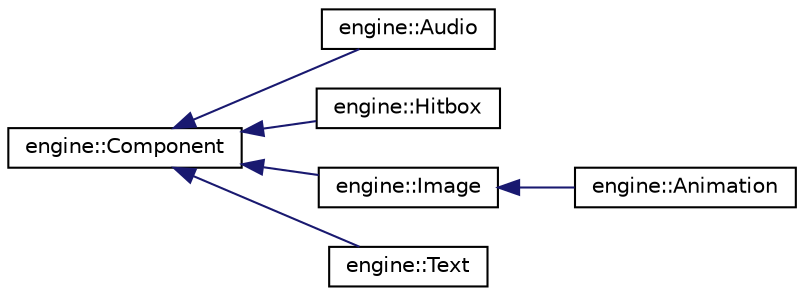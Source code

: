 digraph "Graphical Class Hierarchy"
{
  edge [fontname="Helvetica",fontsize="10",labelfontname="Helvetica",labelfontsize="10"];
  node [fontname="Helvetica",fontsize="10",shape=record];
  rankdir="LR";
  Node1 [label="engine::Component",height=0.2,width=0.4,color="black", fillcolor="white", style="filled",URL="$classengine_1_1_component.html",tooltip="A Component class. "];
  Node1 -> Node2 [dir="back",color="midnightblue",fontsize="10",style="solid",fontname="Helvetica"];
  Node2 [label="engine::Audio",height=0.2,width=0.4,color="black", fillcolor="white", style="filled",URL="$classengine_1_1_audio.html"];
  Node1 -> Node3 [dir="back",color="midnightblue",fontsize="10",style="solid",fontname="Helvetica"];
  Node3 [label="engine::Hitbox",height=0.2,width=0.4,color="black", fillcolor="white", style="filled",URL="$classengine_1_1_hitbox.html"];
  Node1 -> Node4 [dir="back",color="midnightblue",fontsize="10",style="solid",fontname="Helvetica"];
  Node4 [label="engine::Image",height=0.2,width=0.4,color="black", fillcolor="white", style="filled",URL="$classengine_1_1_image.html"];
  Node4 -> Node5 [dir="back",color="midnightblue",fontsize="10",style="solid",fontname="Helvetica"];
  Node5 [label="engine::Animation",height=0.2,width=0.4,color="black", fillcolor="white", style="filled",URL="$classengine_1_1_animation.html"];
  Node1 -> Node6 [dir="back",color="midnightblue",fontsize="10",style="solid",fontname="Helvetica"];
  Node6 [label="engine::Text",height=0.2,width=0.4,color="black", fillcolor="white", style="filled",URL="$classengine_1_1_text.html"];
}
